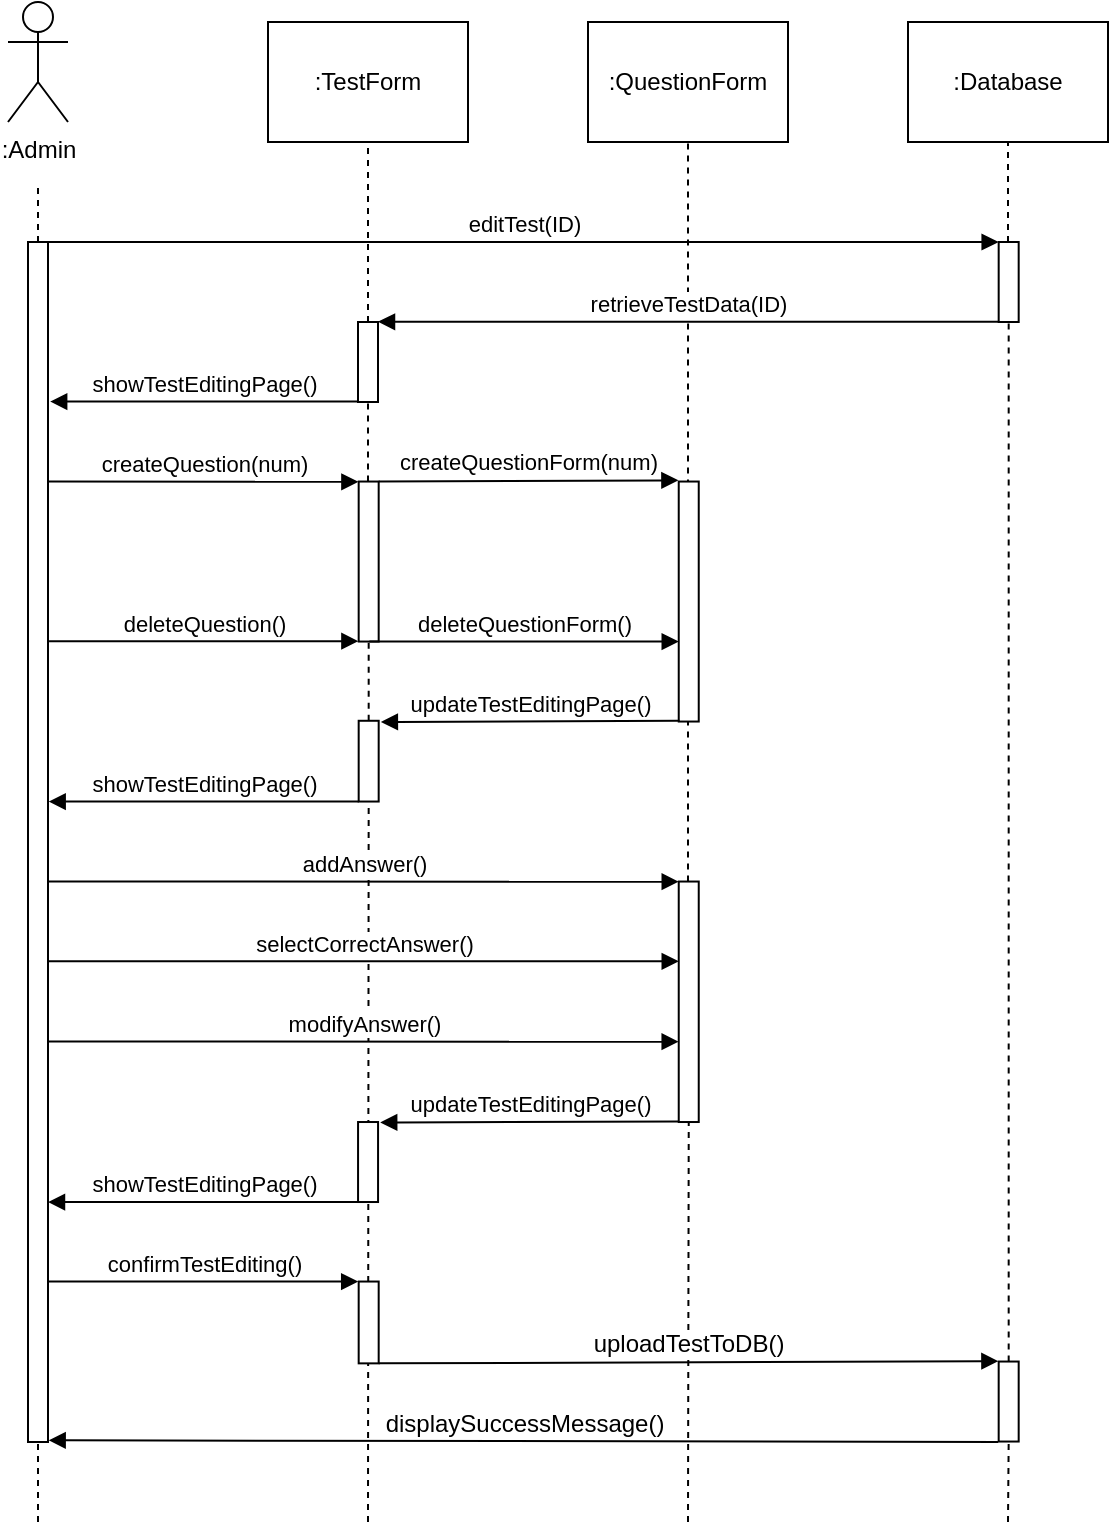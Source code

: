 <mxfile version="20.5.3" type="google"><diagram id="oXjaJUySa9rXt0jkp9HU" name="Page-1"><mxGraphModel grid="1" page="1" gridSize="10" guides="1" tooltips="1" connect="1" arrows="1" fold="1" pageScale="1" pageWidth="850" pageHeight="1100" math="0" shadow="0"><root><mxCell id="0"/><mxCell id="1" parent="0"/><mxCell id="IuRC3l8bkQRmh3lAkOi2-1" value=":Admin" style="shape=umlActor;verticalLabelPosition=bottom;verticalAlign=top;html=1;outlineConnect=0;" vertex="1" parent="1"><mxGeometry x="120" y="120" width="30" height="60" as="geometry"/></mxCell><mxCell id="IuRC3l8bkQRmh3lAkOi2-2" value="&lt;font style=&quot;font-size: 12px;&quot;&gt;:TestForm&lt;/font&gt;" style="rounded=0;whiteSpace=wrap;html=1;" vertex="1" parent="1"><mxGeometry x="250" y="130" width="100" height="60" as="geometry"/></mxCell><mxCell id="IuRC3l8bkQRmh3lAkOi2-3" value="&lt;font style=&quot;font-size: 12px;&quot;&gt;:QuestionForm&lt;/font&gt;" style="rounded=0;whiteSpace=wrap;html=1;" vertex="1" parent="1"><mxGeometry x="410" y="130" width="100" height="60" as="geometry"/></mxCell><mxCell id="IuRC3l8bkQRmh3lAkOi2-4" value=":Database" style="rounded=0;whiteSpace=wrap;html=1;" vertex="1" parent="1"><mxGeometry x="570" y="130" width="100" height="60" as="geometry"/></mxCell><mxCell id="IuRC3l8bkQRmh3lAkOi2-5" value="" style="endArrow=none;dashed=1;html=1;rounded=0;entryX=0.5;entryY=1;entryDx=0;entryDy=0;startArrow=none;" edge="1" parent="1" source="IuRC3l8bkQRmh3lAkOi2-38" target="IuRC3l8bkQRmh3lAkOi2-3"><mxGeometry width="50" height="50" relative="1" as="geometry"><mxPoint x="460" y="880" as="sourcePoint"/><mxPoint x="330" y="300" as="targetPoint"/></mxGeometry></mxCell><mxCell id="IuRC3l8bkQRmh3lAkOi2-7" value="" style="endArrow=none;dashed=1;html=1;rounded=0;entryX=0.5;entryY=1;entryDx=0;entryDy=0;startArrow=none;" edge="1" parent="1" source="IuRC3l8bkQRmh3lAkOi2-41" target="IuRC3l8bkQRmh3lAkOi2-4"><mxGeometry width="50" height="50" relative="1" as="geometry"><mxPoint x="620" y="840" as="sourcePoint"/><mxPoint x="360" y="330" as="targetPoint"/></mxGeometry></mxCell><mxCell id="IuRC3l8bkQRmh3lAkOi2-8" value="" style="endArrow=none;dashed=1;html=1;rounded=0;startArrow=none;" edge="1" parent="1" source="IuRC3l8bkQRmh3lAkOi2-9"><mxGeometry width="50" height="50" relative="1" as="geometry"><mxPoint x="135" y="640" as="sourcePoint"/><mxPoint x="135" y="210" as="targetPoint"/></mxGeometry></mxCell><mxCell id="IuRC3l8bkQRmh3lAkOi2-9" value="" style="html=1;points=[];perimeter=orthogonalPerimeter;" vertex="1" parent="1"><mxGeometry x="130" y="240" width="10" height="600" as="geometry"/></mxCell><mxCell id="IuRC3l8bkQRmh3lAkOi2-10" value="" style="endArrow=none;dashed=1;html=1;rounded=0;" edge="1" parent="1" target="IuRC3l8bkQRmh3lAkOi2-9"><mxGeometry width="50" height="50" relative="1" as="geometry"><mxPoint x="135" y="880" as="sourcePoint"/><mxPoint x="135" y="210.0" as="targetPoint"/></mxGeometry></mxCell><mxCell id="IuRC3l8bkQRmh3lAkOi2-12" value="" style="endArrow=none;dashed=1;html=1;rounded=0;entryX=0.5;entryY=1;entryDx=0;entryDy=0;startArrow=none;" edge="1" parent="1" source="IuRC3l8bkQRmh3lAkOi2-45" target="IuRC3l8bkQRmh3lAkOi2-2"><mxGeometry width="50" height="50" relative="1" as="geometry"><mxPoint x="300" y="880" as="sourcePoint"/><mxPoint x="300" y="320" as="targetPoint"/></mxGeometry></mxCell><mxCell id="IuRC3l8bkQRmh3lAkOi2-15" value="createQuestion(num)" style="html=1;verticalAlign=bottom;startArrow=none;endArrow=block;startSize=8;rounded=0;strokeColor=default;fontSize=11;startFill=0;exitX=1;exitY=0.472;exitDx=0;exitDy=0;exitPerimeter=0;entryX=-0.014;entryY=0.002;entryDx=0;entryDy=0;entryPerimeter=0;" edge="1" parent="1" target="IuRC3l8bkQRmh3lAkOi2-27"><mxGeometry relative="1" as="geometry"><mxPoint x="140.37" y="359.77" as="sourcePoint"/><mxPoint x="300.34" y="359.77" as="targetPoint"/></mxGeometry></mxCell><mxCell id="IuRC3l8bkQRmh3lAkOi2-16" value="deleteQuestion()" style="html=1;verticalAlign=bottom;startArrow=none;endArrow=block;startSize=8;rounded=0;strokeColor=default;fontSize=11;startFill=0;exitX=1.019;exitY=0.333;exitDx=0;exitDy=0;exitPerimeter=0;entryX=-0.014;entryY=0.998;entryDx=0;entryDy=0;entryPerimeter=0;" edge="1" parent="1" target="IuRC3l8bkQRmh3lAkOi2-27"><mxGeometry relative="1" as="geometry"><mxPoint x="140.53" y="439.57" as="sourcePoint"/><mxPoint x="300.34" y="399.53" as="targetPoint"/></mxGeometry></mxCell><mxCell id="IuRC3l8bkQRmh3lAkOi2-17" value="" style="html=1;points=[];perimeter=orthogonalPerimeter;fontSize=11;" vertex="1" parent="1"><mxGeometry x="455.37" y="359.77" width="10" height="120" as="geometry"/></mxCell><mxCell id="IuRC3l8bkQRmh3lAkOi2-18" value="updateTestEditingPage()" style="html=1;verticalAlign=bottom;endArrow=block;rounded=0;strokeColor=default;fontSize=11;exitX=0.031;exitY=0.997;exitDx=0;exitDy=0;exitPerimeter=0;entryX=1.107;entryY=0.006;entryDx=0;entryDy=0;entryPerimeter=0;" edge="1" parent="1" source="IuRC3l8bkQRmh3lAkOi2-17"><mxGeometry width="80" relative="1" as="geometry"><mxPoint x="330.37" y="489.73" as="sourcePoint"/><mxPoint x="306.44" y="480.01" as="targetPoint"/></mxGeometry></mxCell><mxCell id="IuRC3l8bkQRmh3lAkOi2-19" value="showTestEditingPage()" style="html=1;verticalAlign=bottom;endArrow=block;rounded=0;fontSize=11;entryX=1;entryY=0.278;entryDx=0;entryDy=0;entryPerimeter=0;exitX=0.003;exitY=1.001;exitDx=0;exitDy=0;exitPerimeter=0;" edge="1" parent="1"><mxGeometry width="80" relative="1" as="geometry"><mxPoint x="295.37" y="519.77" as="sourcePoint"/><mxPoint x="140.34" y="519.77" as="targetPoint"/></mxGeometry></mxCell><mxCell id="IuRC3l8bkQRmh3lAkOi2-20" value="confirmTestEditing()" style="html=1;verticalAlign=bottom;endArrow=block;rounded=0;entryX=-0.024;entryY=0.001;entryDx=0;entryDy=0;entryPerimeter=0;" edge="1" parent="1" target="IuRC3l8bkQRmh3lAkOi2-35"><mxGeometry width="80" relative="1" as="geometry"><mxPoint x="140.34" y="759.77" as="sourcePoint"/><mxPoint x="270.34" y="759.77" as="targetPoint"/></mxGeometry></mxCell><mxCell id="IuRC3l8bkQRmh3lAkOi2-21" value="" style="html=1;points=[];perimeter=orthogonalPerimeter;fontSize=12;" vertex="1" parent="1"><mxGeometry x="615.34" y="799.77" width="10" height="40" as="geometry"/></mxCell><mxCell id="IuRC3l8bkQRmh3lAkOi2-22" value="" style="endArrow=none;dashed=1;html=1;rounded=0;entryX=0.5;entryY=1;entryDx=0;entryDy=0;" edge="1" parent="1" target="IuRC3l8bkQRmh3lAkOi2-21"><mxGeometry width="50" height="50" relative="1" as="geometry"><mxPoint x="620" y="880" as="sourcePoint"/><mxPoint x="620" y="190" as="targetPoint"/></mxGeometry></mxCell><mxCell id="IuRC3l8bkQRmh3lAkOi2-25" value="updateTestEditingPage()" style="html=1;verticalAlign=bottom;endArrow=block;rounded=0;strokeColor=default;fontSize=11;exitX=0.031;exitY=0.997;exitDx=0;exitDy=0;exitPerimeter=0;entryX=1.107;entryY=0.006;entryDx=0;entryDy=0;entryPerimeter=0;" edge="1" parent="1" target="IuRC3l8bkQRmh3lAkOi2-34"><mxGeometry width="80" relative="1" as="geometry"><mxPoint x="455.37" y="679.77" as="sourcePoint"/><mxPoint x="390.06" y="640.05" as="targetPoint"/></mxGeometry></mxCell><mxCell id="IuRC3l8bkQRmh3lAkOi2-26" value="showTestEditingPage()" style="html=1;verticalAlign=bottom;endArrow=block;rounded=0;fontSize=11;entryX=1;entryY=0.278;entryDx=0;entryDy=0;entryPerimeter=0;exitX=0.003;exitY=1.001;exitDx=0;exitDy=0;exitPerimeter=0;" edge="1" parent="1"><mxGeometry width="80" relative="1" as="geometry"><mxPoint x="295.03" y="720.01" as="sourcePoint"/><mxPoint x="140.0" y="720.01" as="targetPoint"/></mxGeometry></mxCell><mxCell id="IuRC3l8bkQRmh3lAkOi2-27" value="" style="html=1;points=[];perimeter=orthogonalPerimeter;fontSize=12;" vertex="1" parent="1"><mxGeometry x="295.34" y="359.77" width="10" height="80" as="geometry"/></mxCell><mxCell id="IuRC3l8bkQRmh3lAkOi2-28" value="" style="endArrow=none;dashed=1;html=1;rounded=0;entryX=0.5;entryY=1;entryDx=0;entryDy=0;startArrow=none;" edge="1" parent="1" source="IuRC3l8bkQRmh3lAkOi2-29" target="IuRC3l8bkQRmh3lAkOi2-27"><mxGeometry width="50" height="50" relative="1" as="geometry"><mxPoint x="300.34" y="879.77" as="sourcePoint"/><mxPoint x="300.34" y="319.77" as="targetPoint"/></mxGeometry></mxCell><mxCell id="IuRC3l8bkQRmh3lAkOi2-29" value="" style="html=1;points=[];perimeter=orthogonalPerimeter;fontSize=12;" vertex="1" parent="1"><mxGeometry x="295.34" y="479.39" width="10" height="40.38" as="geometry"/></mxCell><mxCell id="IuRC3l8bkQRmh3lAkOi2-30" value="" style="endArrow=none;dashed=1;html=1;rounded=0;entryX=0.5;entryY=1;entryDx=0;entryDy=0;" edge="1" parent="1" target="IuRC3l8bkQRmh3lAkOi2-29"><mxGeometry width="50" height="50" relative="1" as="geometry"><mxPoint x="300" y="880" as="sourcePoint"/><mxPoint x="300" y="440" as="targetPoint"/></mxGeometry></mxCell><mxCell id="IuRC3l8bkQRmh3lAkOi2-31" value="&lt;font style=&quot;font-size: 11px;&quot;&gt;createQuestionForm(num)&lt;/font&gt;" style="html=1;verticalAlign=bottom;endArrow=block;rounded=0;strokeColor=default;fontSize=12;entryX=-0.017;entryY=-0.005;entryDx=0;entryDy=0;entryPerimeter=0;exitX=1;exitY=0;exitDx=0;exitDy=0;exitPerimeter=0;" edge="1" parent="1" source="IuRC3l8bkQRmh3lAkOi2-27" target="IuRC3l8bkQRmh3lAkOi2-17"><mxGeometry width="80" relative="1" as="geometry"><mxPoint x="305.34" y="439.29" as="sourcePoint"/><mxPoint x="385.34" y="439.29" as="targetPoint"/></mxGeometry></mxCell><mxCell id="IuRC3l8bkQRmh3lAkOi2-32" value="deleteQuestionForm()" style="html=1;verticalAlign=bottom;startArrow=none;endArrow=block;startSize=8;rounded=0;strokeColor=default;fontSize=11;startFill=0;exitX=1.019;exitY=0.333;exitDx=0;exitDy=0;exitPerimeter=0;entryX=-0.014;entryY=0.998;entryDx=0;entryDy=0;entryPerimeter=0;" edge="1" parent="1"><mxGeometry relative="1" as="geometry"><mxPoint x="300.7" y="439.77" as="sourcePoint"/><mxPoint x="455.37" y="439.81" as="targetPoint"/></mxGeometry></mxCell><mxCell id="IuRC3l8bkQRmh3lAkOi2-34" value="" style="html=1;points=[];perimeter=orthogonalPerimeter;fontSize=11;" vertex="1" parent="1"><mxGeometry x="295.03" y="680.01" width="10" height="40" as="geometry"/></mxCell><mxCell id="IuRC3l8bkQRmh3lAkOi2-35" value="" style="html=1;points=[];perimeter=orthogonalPerimeter;" vertex="1" parent="1"><mxGeometry x="295.34" y="759.77" width="10" height="40.91" as="geometry"/></mxCell><mxCell id="IuRC3l8bkQRmh3lAkOi2-36" value="addAnswer()" style="html=1;verticalAlign=bottom;startArrow=none;endArrow=block;startSize=8;rounded=0;strokeColor=default;fontSize=11;startFill=0;exitX=1;exitY=0.472;exitDx=0;exitDy=0;exitPerimeter=0;" edge="1" parent="1"><mxGeometry relative="1" as="geometry"><mxPoint x="140.37" y="559.77" as="sourcePoint"/><mxPoint x="455.37" y="559.85" as="targetPoint"/></mxGeometry></mxCell><mxCell id="IuRC3l8bkQRmh3lAkOi2-37" value="selectCorrectAnswer()" style="html=1;verticalAlign=bottom;startArrow=none;endArrow=block;startSize=8;rounded=0;strokeColor=default;fontSize=11;startFill=0;exitX=1;exitY=0.472;exitDx=0;exitDy=0;exitPerimeter=0;" edge="1" parent="1"><mxGeometry relative="1" as="geometry"><mxPoint x="140.37" y="599.57" as="sourcePoint"/><mxPoint x="455.37" y="599.65" as="targetPoint"/></mxGeometry></mxCell><mxCell id="IuRC3l8bkQRmh3lAkOi2-38" value="" style="html=1;points=[];perimeter=orthogonalPerimeter;fontSize=11;" vertex="1" parent="1"><mxGeometry x="455.37" y="559.77" width="10" height="120.24" as="geometry"/></mxCell><mxCell id="IuRC3l8bkQRmh3lAkOi2-39" value="" style="endArrow=none;dashed=1;html=1;rounded=0;entryX=0.5;entryY=1;entryDx=0;entryDy=0;startArrow=none;" edge="1" parent="1" target="IuRC3l8bkQRmh3lAkOi2-38"><mxGeometry width="50" height="50" relative="1" as="geometry"><mxPoint x="460" y="880" as="sourcePoint"/><mxPoint x="460" y="190" as="targetPoint"/></mxGeometry></mxCell><mxCell id="IuRC3l8bkQRmh3lAkOi2-40" value="modifyAnswer()" style="html=1;verticalAlign=bottom;startArrow=none;endArrow=block;startSize=8;rounded=0;strokeColor=default;fontSize=11;startFill=0;exitX=1;exitY=0.472;exitDx=0;exitDy=0;exitPerimeter=0;" edge="1" parent="1"><mxGeometry relative="1" as="geometry"><mxPoint x="140.34" y="639.77" as="sourcePoint"/><mxPoint x="455.34" y="639.85" as="targetPoint"/></mxGeometry></mxCell><mxCell id="IuRC3l8bkQRmh3lAkOi2-23" value="uploadTestToDB()" style="html=1;verticalAlign=bottom;endArrow=block;rounded=0;strokeColor=default;fontSize=12;entryX=-0.014;entryY=-0.005;entryDx=0;entryDy=0;entryPerimeter=0;" edge="1" parent="1" target="IuRC3l8bkQRmh3lAkOi2-21"><mxGeometry width="80" relative="1" as="geometry"><mxPoint x="305.37" y="800.68" as="sourcePoint"/><mxPoint x="610.34" y="800.77" as="targetPoint"/></mxGeometry></mxCell><mxCell id="IuRC3l8bkQRmh3lAkOi2-24" value="displaySuccessMessage()" style="html=1;verticalAlign=bottom;endArrow=block;rounded=0;strokeColor=default;fontSize=12;exitX=-0.024;exitY=1.005;exitDx=0;exitDy=0;exitPerimeter=0;entryX=1;entryY=0.999;entryDx=0;entryDy=0;entryPerimeter=0;" edge="1" parent="1" source="IuRC3l8bkQRmh3lAkOi2-21"><mxGeometry width="80" relative="1" as="geometry"><mxPoint x="390.34" y="749.77" as="sourcePoint"/><mxPoint x="140.34" y="839.17" as="targetPoint"/></mxGeometry></mxCell><mxCell id="IuRC3l8bkQRmh3lAkOi2-41" value="" style="html=1;points=[];perimeter=orthogonalPerimeter;" vertex="1" parent="1"><mxGeometry x="615.34" y="240" width="10" height="40" as="geometry"/></mxCell><mxCell id="IuRC3l8bkQRmh3lAkOi2-42" value="" style="endArrow=none;dashed=1;html=1;rounded=0;entryX=0.5;entryY=1;entryDx=0;entryDy=0;startArrow=none;" edge="1" parent="1" source="IuRC3l8bkQRmh3lAkOi2-21" target="IuRC3l8bkQRmh3lAkOi2-41"><mxGeometry width="50" height="50" relative="1" as="geometry"><mxPoint x="620" y="799.77" as="sourcePoint"/><mxPoint x="620" y="190" as="targetPoint"/></mxGeometry></mxCell><mxCell id="IuRC3l8bkQRmh3lAkOi2-44" value="editTest(ID)" style="html=1;verticalAlign=bottom;endArrow=block;rounded=0;entryX=-0.001;entryY=0;entryDx=0;entryDy=0;entryPerimeter=0;" edge="1" parent="1" target="IuRC3l8bkQRmh3lAkOi2-41"><mxGeometry width="80" relative="1" as="geometry"><mxPoint x="140" y="240" as="sourcePoint"/><mxPoint x="220" y="240" as="targetPoint"/></mxGeometry></mxCell><mxCell id="IuRC3l8bkQRmh3lAkOi2-45" value="" style="html=1;points=[];perimeter=orthogonalPerimeter;" vertex="1" parent="1"><mxGeometry x="295" y="280" width="10" height="40" as="geometry"/></mxCell><mxCell id="IuRC3l8bkQRmh3lAkOi2-48" value="" style="endArrow=none;dashed=1;html=1;rounded=0;entryX=0.5;entryY=1;entryDx=0;entryDy=0;startArrow=none;" edge="1" parent="1" source="IuRC3l8bkQRmh3lAkOi2-27" target="IuRC3l8bkQRmh3lAkOi2-45"><mxGeometry width="50" height="50" relative="1" as="geometry"><mxPoint x="300" y="359.77" as="sourcePoint"/><mxPoint x="300" y="190" as="targetPoint"/></mxGeometry></mxCell><mxCell id="IuRC3l8bkQRmh3lAkOi2-49" value="retrieveTestData(ID)" style="html=1;verticalAlign=bottom;endArrow=block;rounded=0;exitX=0.012;exitY=0.998;exitDx=0;exitDy=0;exitPerimeter=0;entryX=1.001;entryY=-0.003;entryDx=0;entryDy=0;entryPerimeter=0;" edge="1" parent="1" source="IuRC3l8bkQRmh3lAkOi2-41" target="IuRC3l8bkQRmh3lAkOi2-45"><mxGeometry width="80" relative="1" as="geometry"><mxPoint x="610" y="280" as="sourcePoint"/><mxPoint x="380" y="340" as="targetPoint"/></mxGeometry></mxCell><mxCell id="IuRC3l8bkQRmh3lAkOi2-50" value="showTestEditingPage()" style="html=1;verticalAlign=bottom;endArrow=block;rounded=0;entryX=1.109;entryY=0.133;entryDx=0;entryDy=0;entryPerimeter=0;exitX=-0.005;exitY=0.994;exitDx=0;exitDy=0;exitPerimeter=0;" edge="1" parent="1" source="IuRC3l8bkQRmh3lAkOi2-45" target="IuRC3l8bkQRmh3lAkOi2-9"><mxGeometry width="80" relative="1" as="geometry"><mxPoint x="290" y="320" as="sourcePoint"/><mxPoint x="200" y="310" as="targetPoint"/></mxGeometry></mxCell></root></mxGraphModel></diagram></mxfile>